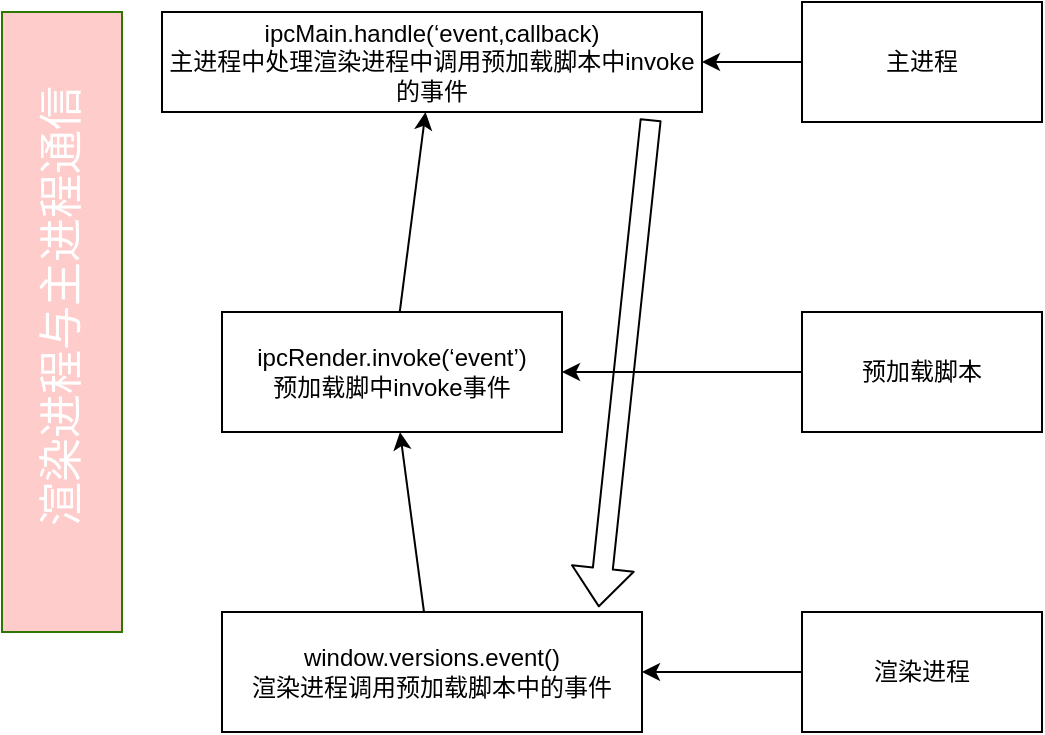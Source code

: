 <mxfile>
    <diagram id="wMh9PcI3bzCegwVX_psQ" name="第 1 页">
        <mxGraphModel dx="1173" dy="483" grid="1" gridSize="10" guides="1" tooltips="1" connect="1" arrows="1" fold="1" page="1" pageScale="1" pageWidth="827" pageHeight="1169" math="0" shadow="0">
            <root>
                <mxCell id="0"/>
                <mxCell id="1" parent="0"/>
                <mxCell id="8" value="" style="edgeStyle=none;html=1;" edge="1" parent="1" source="2" target="7">
                    <mxGeometry relative="1" as="geometry"/>
                </mxCell>
                <mxCell id="2" value="预加载脚本" style="rounded=0;whiteSpace=wrap;html=1;" vertex="1" parent="1">
                    <mxGeometry x="430" y="210" width="120" height="60" as="geometry"/>
                </mxCell>
                <mxCell id="10" value="" style="edgeStyle=none;html=1;" edge="1" parent="1" source="3" target="9">
                    <mxGeometry relative="1" as="geometry"/>
                </mxCell>
                <mxCell id="3" value="主进程" style="rounded=0;whiteSpace=wrap;html=1;" vertex="1" parent="1">
                    <mxGeometry x="430" y="55" width="120" height="60" as="geometry"/>
                </mxCell>
                <mxCell id="14" value="" style="edgeStyle=none;html=1;" edge="1" parent="1" source="4" target="13">
                    <mxGeometry relative="1" as="geometry"/>
                </mxCell>
                <mxCell id="4" value="渲染进程" style="rounded=0;whiteSpace=wrap;html=1;" vertex="1" parent="1">
                    <mxGeometry x="430" y="360" width="120" height="60" as="geometry"/>
                </mxCell>
                <mxCell id="16" value="" style="edgeStyle=none;html=1;" edge="1" parent="1" source="7" target="9">
                    <mxGeometry relative="1" as="geometry">
                        <mxPoint x="290" y="120" as="targetPoint"/>
                    </mxGeometry>
                </mxCell>
                <mxCell id="7" value="ipcRender.invoke(‘event’)&lt;br&gt;预加载脚中invoke事件" style="rounded=0;whiteSpace=wrap;html=1;" vertex="1" parent="1">
                    <mxGeometry x="140" y="210" width="170" height="60" as="geometry"/>
                </mxCell>
                <mxCell id="20" value="" style="edgeStyle=none;html=1;fontSize=22;exitX=0.905;exitY=1.073;exitDx=0;exitDy=0;exitPerimeter=0;shape=flexArrow;entryX=0.897;entryY=-0.039;entryDx=0;entryDy=0;entryPerimeter=0;" edge="1" parent="1" source="9" target="13">
                    <mxGeometry relative="1" as="geometry">
                        <mxPoint x="340" y="350" as="targetPoint"/>
                    </mxGeometry>
                </mxCell>
                <mxCell id="9" value="ipcMain.handle(‘event,callback)&lt;br&gt;主进程中处理渲染进程中调用预加载脚本中invoke的事件" style="rounded=0;whiteSpace=wrap;html=1;" vertex="1" parent="1">
                    <mxGeometry x="110" y="60" width="270" height="50" as="geometry"/>
                </mxCell>
                <mxCell id="15" value="" style="edgeStyle=none;html=1;" edge="1" parent="1" source="13" target="7">
                    <mxGeometry relative="1" as="geometry"/>
                </mxCell>
                <mxCell id="13" value="window.versions.event()&lt;br&gt;渲染进程调用预加载脚本中的事件" style="rounded=0;whiteSpace=wrap;html=1;" vertex="1" parent="1">
                    <mxGeometry x="140" y="360" width="210" height="60" as="geometry"/>
                </mxCell>
                <mxCell id="17" value="渲染进程与主进程通信" style="rounded=0;whiteSpace=wrap;horizontal=0;labelBackgroundColor=none;fillColor=#FFCCCC;fontColor=#ffffff;strokeColor=#2D7600;spacing=10;spacingLeft=15;html=1;fontSize=22;" vertex="1" parent="1">
                    <mxGeometry x="30" y="60" width="60" height="310" as="geometry"/>
                </mxCell>
            </root>
        </mxGraphModel>
    </diagram>
</mxfile>